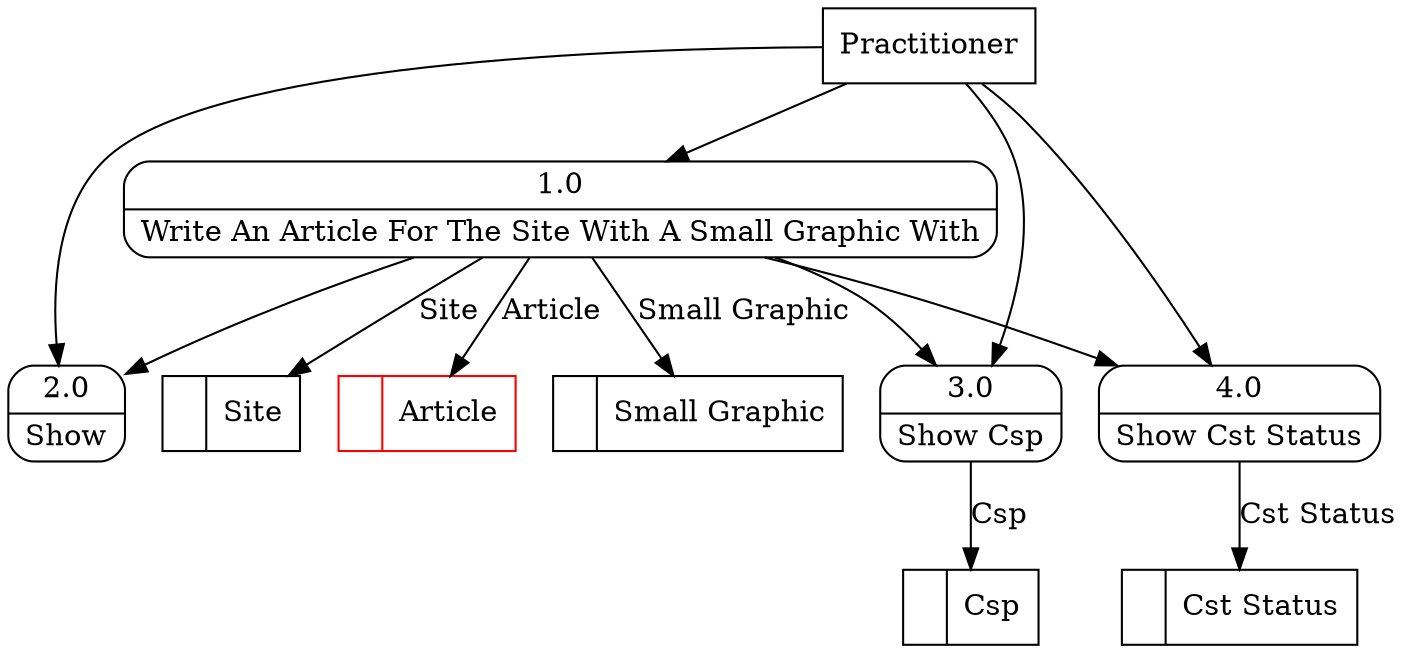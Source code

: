 digraph dfd2{ 
node[shape=record]
200 [label="<f0>  |<f1> Small Graphic " ];
201 [label="<f0>  |<f1> Site " ];
202 [label="<f0>  |<f1> Article " color=red];
203 [label="<f0>  |<f1> Csp " ];
204 [label="<f0>  |<f1> Cst Status " ];
205 [label="Practitioner" shape=box];
206 [label="{<f0> 1.0|<f1> Write An Article For The Site With A Small Graphic With }" shape=Mrecord];
207 [label="{<f0> 2.0|<f1> Show }" shape=Mrecord];
208 [label="{<f0> 3.0|<f1> Show Csp }" shape=Mrecord];
209 [label="{<f0> 4.0|<f1> Show Cst Status }" shape=Mrecord];
205 -> 206
205 -> 207
205 -> 208
205 -> 209
206 -> 207
206 -> 208
206 -> 209
206 -> 200 [label="Small Graphic"]
206 -> 201 [label="Site"]
206 -> 202 [label="Article"]
208 -> 203 [label="Csp"]
209 -> 204 [label="Cst Status"]
}